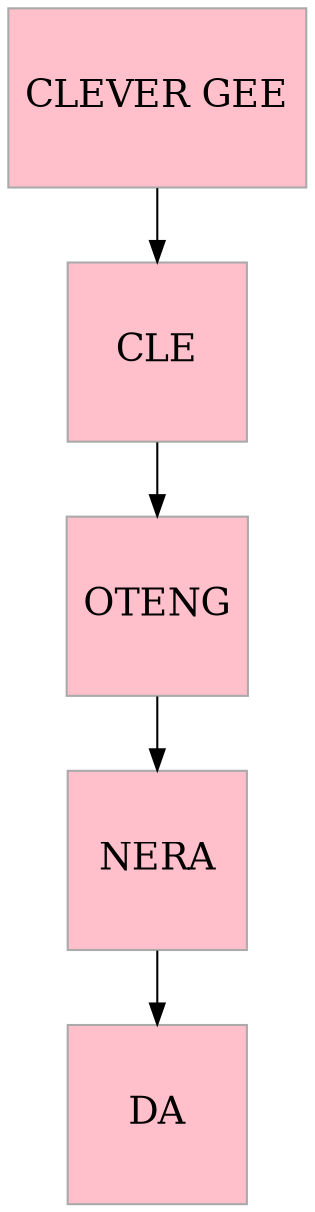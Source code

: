 digraph CourseGraph {
node [

        shape=box  
        width=1.2
        height=1.2
        fillcolor="pink"
        fontcolor="Helvetica"
        fontsize=18
        style="filled"
        color="#aaaaaa"
]  "CLEVER GEE"
  "CLE"
  "OTENG"
  "NERA"
  "DA"
  "CLEVER GEE" -> "CLE"
  "CLE" -> "OTENG"
  "OTENG" -> "NERA"
  "NERA" -> "DA"
}

